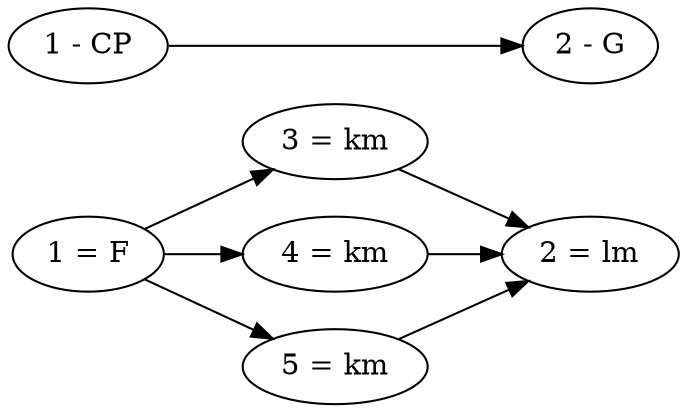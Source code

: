 digraph parallel_chain_02 {


  # Weirdly, if you specify horizontal direction, you
  #   have to put the new nodes before the old nodes.
  rankdir="LR";


  # New node relations.
  "1 = F"  -> "3 = km"
  "1 = F"  -> "4 = km"
  "1 = F"  -> "5 = km"
  "3 = km" -> "2 = lm"
  "4 = km" -> "2 = lm"
  "5 = km" -> "2 = lm"


  # Old node relations.
  "1 - CP" -> "2 - G"


  # Just a visual thing.
  # Make the nodes with the same ID show in the same position.
  { rank=same; "1 - CP"; "1 = F"; }
  { rank=same; "2 - G";  "2 = lm"; }


}
